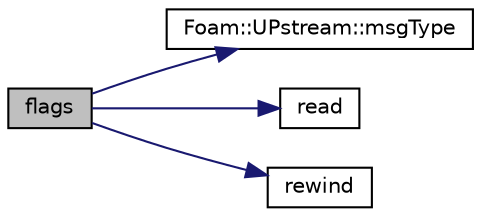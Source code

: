 digraph "flags"
{
  bgcolor="transparent";
  edge [fontname="Helvetica",fontsize="10",labelfontname="Helvetica",labelfontsize="10"];
  node [fontname="Helvetica",fontsize="10",shape=record];
  rankdir="LR";
  Node1 [label="flags",height=0.2,width=0.4,color="black", fillcolor="grey75", style="filled", fontcolor="black"];
  Node1 -> Node2 [color="midnightblue",fontsize="10",style="solid",fontname="Helvetica"];
  Node2 [label="Foam::UPstream::msgType",height=0.2,width=0.4,color="black",URL="$a02862.html#ae5b8fe6652f6320aa6c7f5c44b6f01b7",tooltip="Message tag of standard messages. "];
  Node1 -> Node3 [color="midnightblue",fontsize="10",style="solid",fontname="Helvetica"];
  Node3 [label="read",height=0.2,width=0.4,color="black",URL="$a02830.html#a732980587e5b9c409ae433d73ca8698e",tooltip="Read into given buffer from given processor and return the. "];
  Node1 -> Node4 [color="midnightblue",fontsize="10",style="solid",fontname="Helvetica"];
  Node4 [label="rewind",height=0.2,width=0.4,color="black",URL="$a02830.html#a05672413dc96a628155fb940ab50362d",tooltip="Rewind and return the stream so that it may be read again. "];
}

